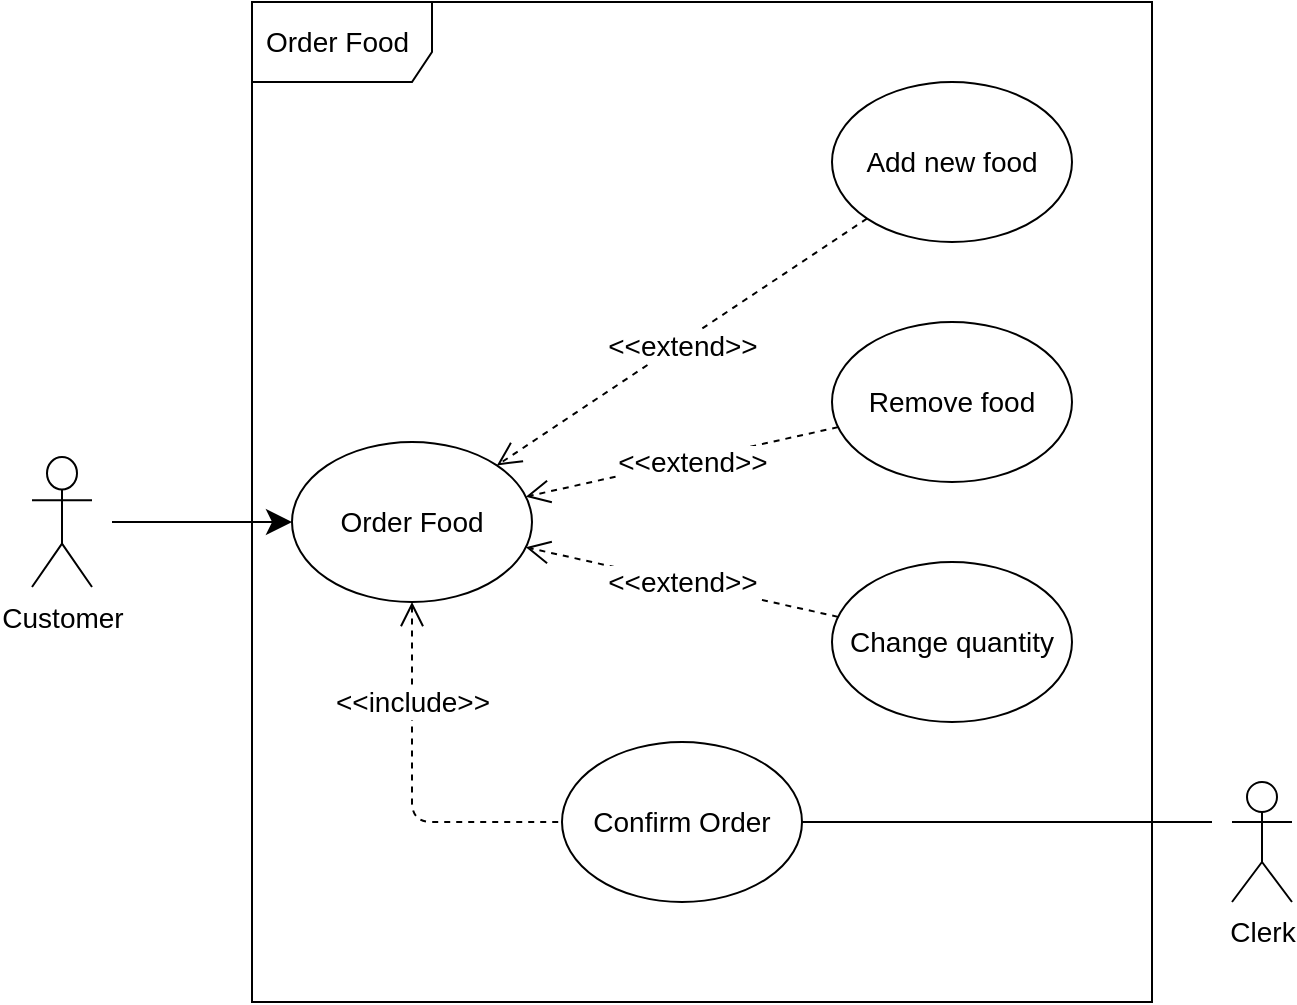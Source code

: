 <mxfile>
    <diagram id="Z47NPdINnZs9ZBRS7noW" name="Page-1">
        <mxGraphModel dx="1088" dy="538" grid="1" gridSize="10" guides="1" tooltips="1" connect="1" arrows="1" fold="1" page="1" pageScale="1" pageWidth="850" pageHeight="1100" math="0" shadow="0">
            <root>
                <mxCell id="0"/>
                <mxCell id="1" parent="0"/>
                <mxCell id="29" value="Order Food" style="shape=umlFrame;whiteSpace=wrap;html=1;width=90;height=40;boundedLbl=1;verticalAlign=middle;align=left;spacingLeft=5;rounded=0;sketch=0;fontSize=14;" parent="1" vertex="1">
                    <mxGeometry x="270" y="40" width="450" height="500" as="geometry"/>
                </mxCell>
                <mxCell id="32" style="edgeStyle=orthogonalEdgeStyle;curved=0;rounded=1;sketch=0;orthogonalLoop=1;jettySize=auto;html=1;dashed=1;endArrow=none;endFill=0;fontSize=14;endSize=10;startArrow=open;startFill=0;startSize=10;" parent="1" source="2" target="31" edge="1">
                    <mxGeometry relative="1" as="geometry">
                        <mxPoint x="340" y="340" as="sourcePoint"/>
                        <mxPoint x="415" y="450" as="targetPoint"/>
                        <Array as="points">
                            <mxPoint x="350" y="450"/>
                        </Array>
                    </mxGeometry>
                </mxCell>
                <mxCell id="33" value="&amp;lt;&amp;lt;include&amp;gt;&amp;gt;" style="edgeLabel;html=1;align=center;verticalAlign=middle;resizable=0;points=[];fontSize=14;" parent="32" connectable="0" vertex="1">
                    <mxGeometry x="-0.245" y="1" relative="1" as="geometry">
                        <mxPoint x="-1" y="-20" as="offset"/>
                    </mxGeometry>
                </mxCell>
                <mxCell id="2" value="Order Food" style="ellipse;whiteSpace=wrap;html=1;fontSize=14;" parent="1" vertex="1">
                    <mxGeometry x="290" y="260" width="120" height="80" as="geometry"/>
                </mxCell>
                <mxCell id="27" value="&amp;lt;&amp;lt;extend&amp;gt;&amp;gt;" style="edgeStyle=none;rounded=0;orthogonalLoop=1;jettySize=auto;html=1;endArrow=open;endFill=0;endSize=10;horizontal=1;fontSize=14;dashed=1;" parent="1" source="4" target="2" edge="1">
                    <mxGeometry x="0.01" y="2" relative="1" as="geometry">
                        <mxPoint as="offset"/>
                        <mxPoint x="391" y="271" as="targetPoint"/>
                    </mxGeometry>
                </mxCell>
                <mxCell id="4" value="Add new food" style="ellipse;whiteSpace=wrap;html=1;fontSize=14;" parent="1" vertex="1">
                    <mxGeometry x="560" y="80" width="120" height="80" as="geometry"/>
                </mxCell>
                <mxCell id="23" value="&amp;lt;&amp;lt;extend&amp;gt;&amp;gt;" style="rounded=0;orthogonalLoop=1;jettySize=auto;html=1;endArrow=open;endFill=0;endSize=10;fontSize=14;dashed=1;" parent="1" source="5" target="2" edge="1">
                    <mxGeometry x="-0.0" relative="1" as="geometry">
                        <mxPoint as="offset"/>
                    </mxGeometry>
                </mxCell>
                <mxCell id="5" value="Change quantity" style="ellipse;whiteSpace=wrap;html=1;fontSize=14;" parent="1" vertex="1">
                    <mxGeometry x="560" y="320" width="120" height="80" as="geometry"/>
                </mxCell>
                <mxCell id="26" value="&amp;lt;&amp;lt;extend&amp;gt;&amp;gt;" style="edgeStyle=none;rounded=0;orthogonalLoop=1;jettySize=auto;html=1;endArrow=open;endFill=0;endSize=10;fontSize=14;dashed=1;" parent="1" source="7" target="2" edge="1">
                    <mxGeometry x="-0.061" y="1" relative="1" as="geometry">
                        <mxPoint as="offset"/>
                    </mxGeometry>
                </mxCell>
                <mxCell id="7" value="Remove food" style="ellipse;whiteSpace=wrap;html=1;fontSize=14;" parent="1" vertex="1">
                    <mxGeometry x="560" y="200" width="120" height="80" as="geometry"/>
                </mxCell>
                <mxCell id="17" value="Customer" style="shape=umlActor;verticalLabelPosition=bottom;verticalAlign=top;html=1;outlineConnect=0;fontSize=14;" parent="1" vertex="1">
                    <mxGeometry x="160" y="267.5" width="30" height="65" as="geometry"/>
                </mxCell>
                <mxCell id="18" value="" style="endArrow=classic;html=1;endSize=10;endFill=1;fontSize=14;startSize=10;targetPerimeterSpacing=0;sourcePerimeterSpacing=10;" parent="1" source="17" target="2" edge="1">
                    <mxGeometry width="50" height="50" relative="1" as="geometry">
                        <mxPoint x="150" y="300" as="sourcePoint"/>
                        <mxPoint x="310" y="280" as="targetPoint"/>
                    </mxGeometry>
                </mxCell>
                <mxCell id="19" value="Clerk" style="shape=umlActor;verticalLabelPosition=bottom;verticalAlign=top;html=1;outlineConnect=0;fontSize=14;" parent="1" vertex="1">
                    <mxGeometry x="760" y="430" width="30" height="60" as="geometry"/>
                </mxCell>
                <mxCell id="35" style="edgeStyle=orthogonalEdgeStyle;curved=0;rounded=1;sketch=0;orthogonalLoop=1;jettySize=auto;html=1;endArrow=none;endFill=0;startArrow=none;startFill=0;fontSize=14;targetPerimeterSpacing=10;" parent="1" source="31" target="19" edge="1">
                    <mxGeometry relative="1" as="geometry">
                        <Array as="points">
                            <mxPoint x="710" y="450"/>
                            <mxPoint x="710" y="450"/>
                        </Array>
                    </mxGeometry>
                </mxCell>
                <mxCell id="31" value="Confirm Order" style="ellipse;whiteSpace=wrap;html=1;rounded=0;sketch=0;fontSize=14;" parent="1" vertex="1">
                    <mxGeometry x="425" y="410" width="120" height="80" as="geometry"/>
                </mxCell>
            </root>
        </mxGraphModel>
    </diagram>
</mxfile>